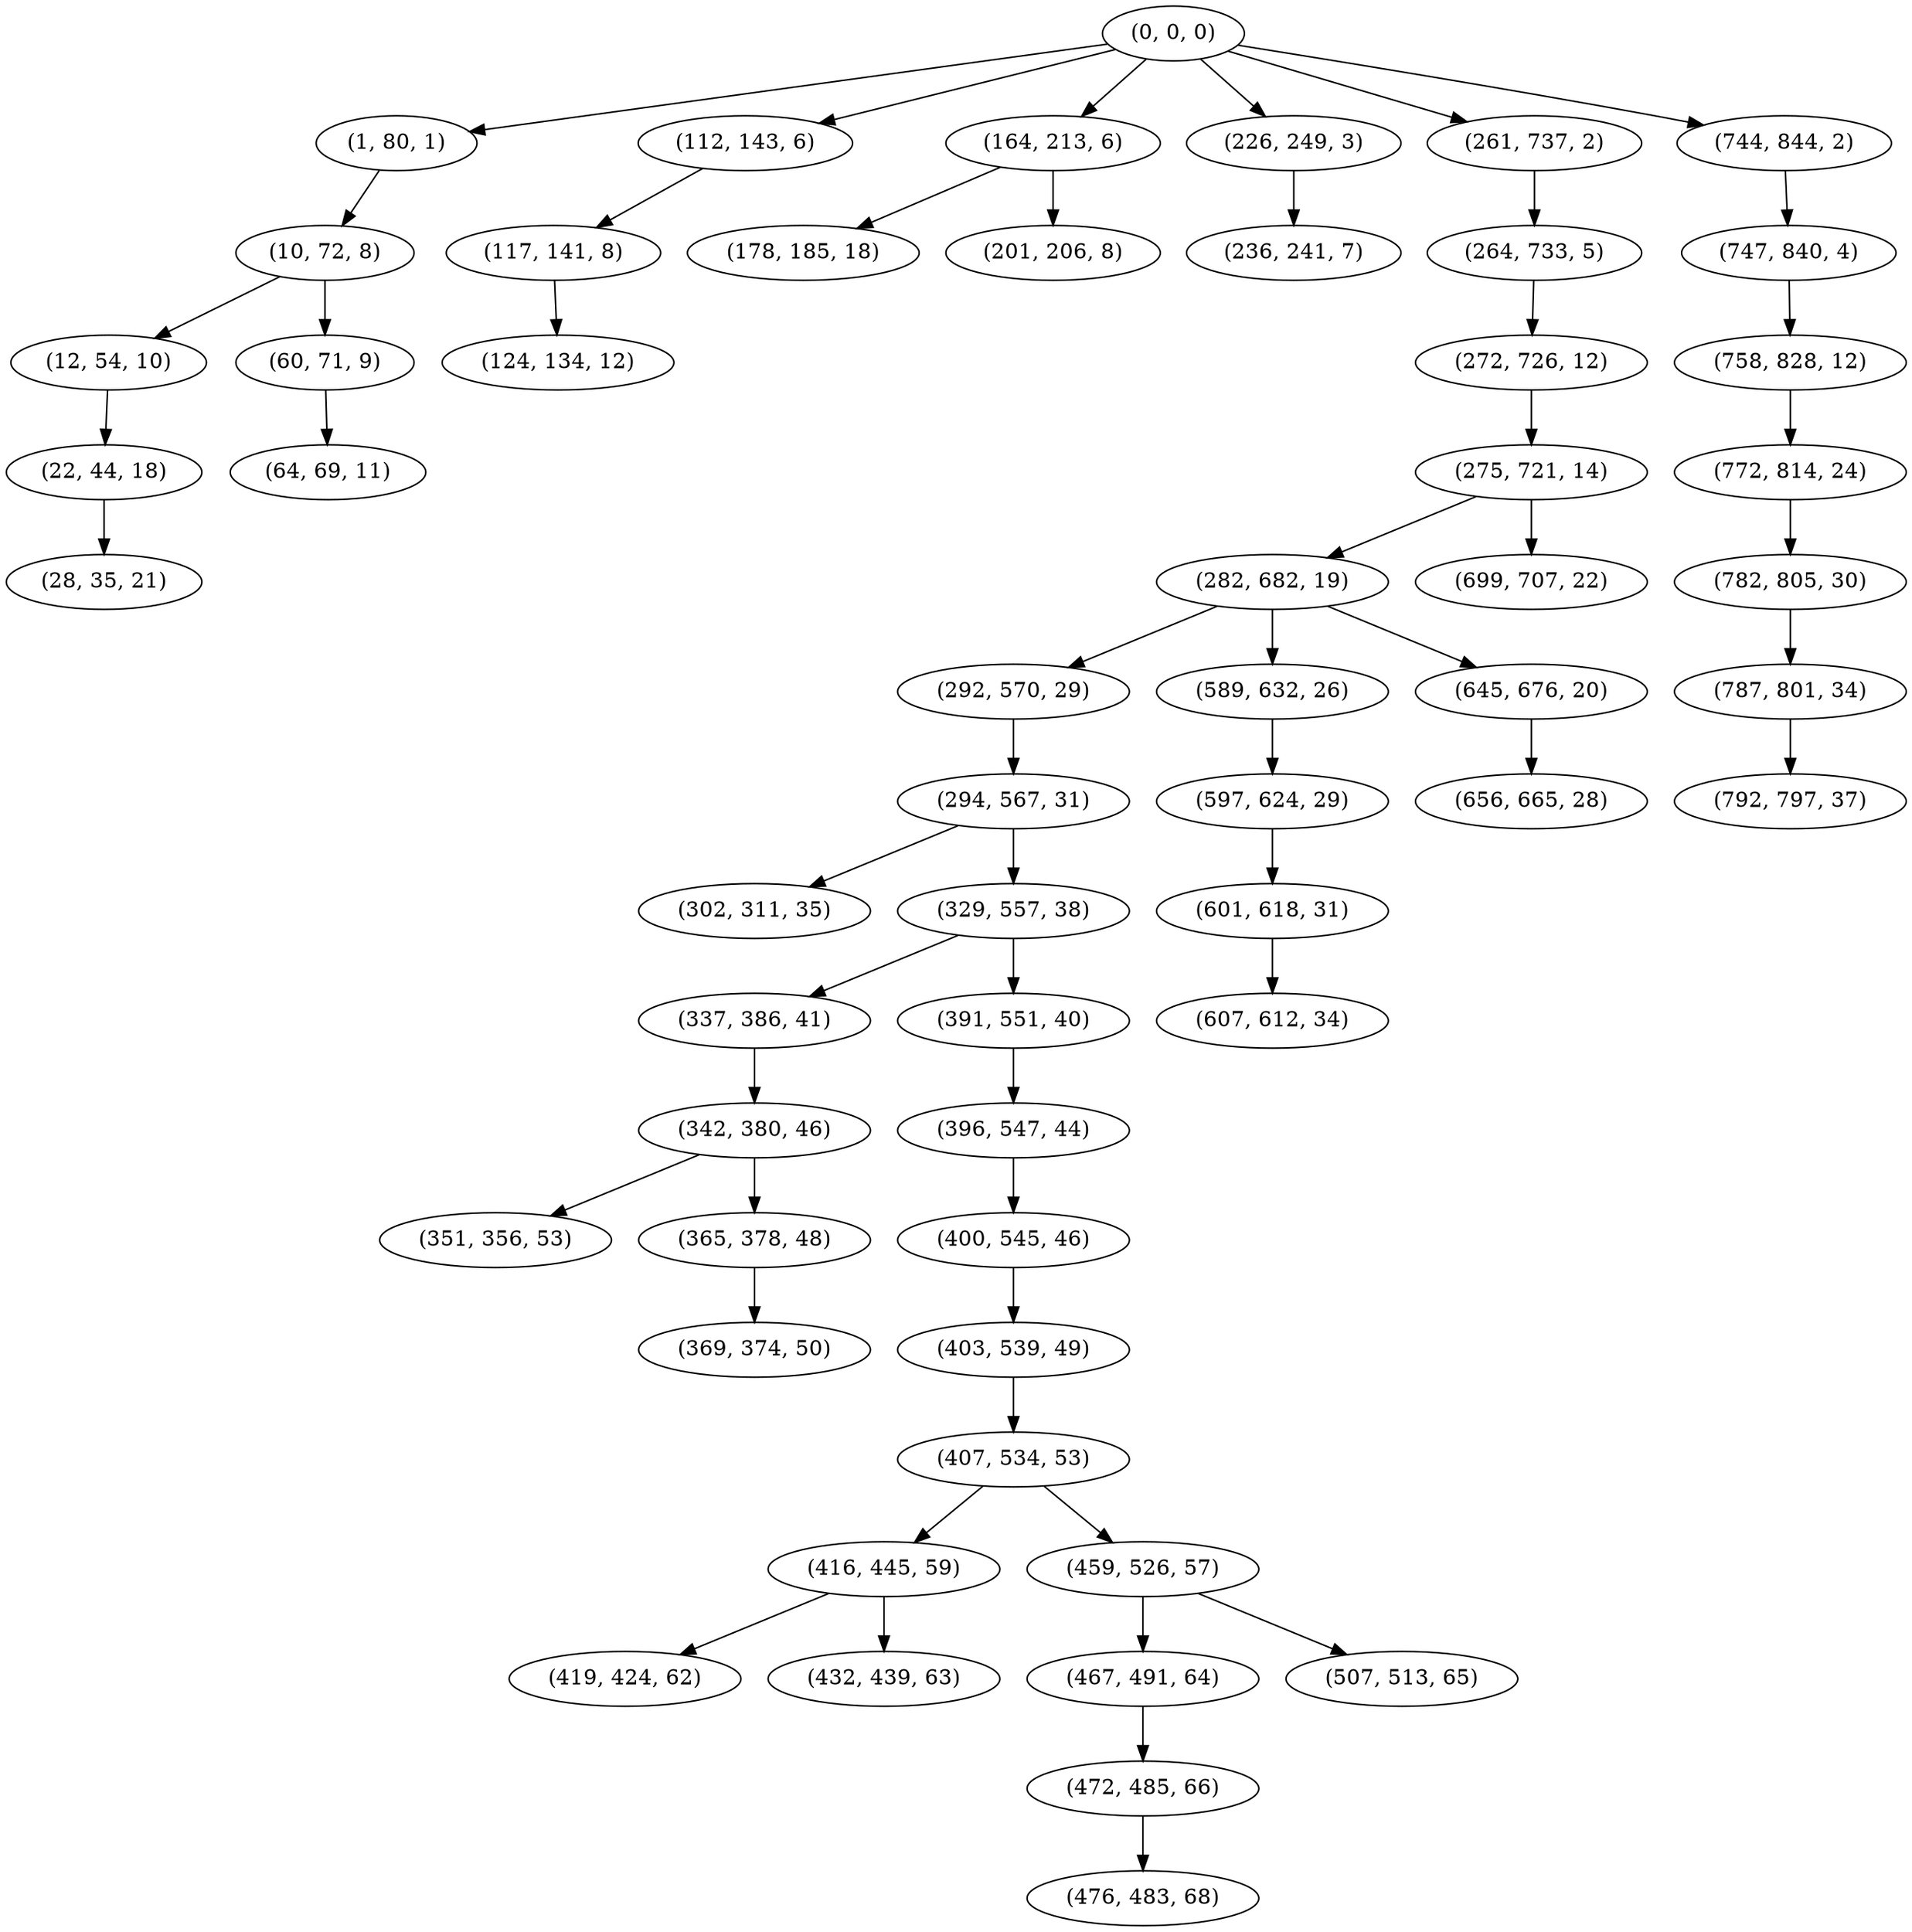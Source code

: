 digraph tree {
    "(0, 0, 0)";
    "(1, 80, 1)";
    "(10, 72, 8)";
    "(12, 54, 10)";
    "(22, 44, 18)";
    "(28, 35, 21)";
    "(60, 71, 9)";
    "(64, 69, 11)";
    "(112, 143, 6)";
    "(117, 141, 8)";
    "(124, 134, 12)";
    "(164, 213, 6)";
    "(178, 185, 18)";
    "(201, 206, 8)";
    "(226, 249, 3)";
    "(236, 241, 7)";
    "(261, 737, 2)";
    "(264, 733, 5)";
    "(272, 726, 12)";
    "(275, 721, 14)";
    "(282, 682, 19)";
    "(292, 570, 29)";
    "(294, 567, 31)";
    "(302, 311, 35)";
    "(329, 557, 38)";
    "(337, 386, 41)";
    "(342, 380, 46)";
    "(351, 356, 53)";
    "(365, 378, 48)";
    "(369, 374, 50)";
    "(391, 551, 40)";
    "(396, 547, 44)";
    "(400, 545, 46)";
    "(403, 539, 49)";
    "(407, 534, 53)";
    "(416, 445, 59)";
    "(419, 424, 62)";
    "(432, 439, 63)";
    "(459, 526, 57)";
    "(467, 491, 64)";
    "(472, 485, 66)";
    "(476, 483, 68)";
    "(507, 513, 65)";
    "(589, 632, 26)";
    "(597, 624, 29)";
    "(601, 618, 31)";
    "(607, 612, 34)";
    "(645, 676, 20)";
    "(656, 665, 28)";
    "(699, 707, 22)";
    "(744, 844, 2)";
    "(747, 840, 4)";
    "(758, 828, 12)";
    "(772, 814, 24)";
    "(782, 805, 30)";
    "(787, 801, 34)";
    "(792, 797, 37)";
    "(0, 0, 0)" -> "(1, 80, 1)";
    "(0, 0, 0)" -> "(112, 143, 6)";
    "(0, 0, 0)" -> "(164, 213, 6)";
    "(0, 0, 0)" -> "(226, 249, 3)";
    "(0, 0, 0)" -> "(261, 737, 2)";
    "(0, 0, 0)" -> "(744, 844, 2)";
    "(1, 80, 1)" -> "(10, 72, 8)";
    "(10, 72, 8)" -> "(12, 54, 10)";
    "(10, 72, 8)" -> "(60, 71, 9)";
    "(12, 54, 10)" -> "(22, 44, 18)";
    "(22, 44, 18)" -> "(28, 35, 21)";
    "(60, 71, 9)" -> "(64, 69, 11)";
    "(112, 143, 6)" -> "(117, 141, 8)";
    "(117, 141, 8)" -> "(124, 134, 12)";
    "(164, 213, 6)" -> "(178, 185, 18)";
    "(164, 213, 6)" -> "(201, 206, 8)";
    "(226, 249, 3)" -> "(236, 241, 7)";
    "(261, 737, 2)" -> "(264, 733, 5)";
    "(264, 733, 5)" -> "(272, 726, 12)";
    "(272, 726, 12)" -> "(275, 721, 14)";
    "(275, 721, 14)" -> "(282, 682, 19)";
    "(275, 721, 14)" -> "(699, 707, 22)";
    "(282, 682, 19)" -> "(292, 570, 29)";
    "(282, 682, 19)" -> "(589, 632, 26)";
    "(282, 682, 19)" -> "(645, 676, 20)";
    "(292, 570, 29)" -> "(294, 567, 31)";
    "(294, 567, 31)" -> "(302, 311, 35)";
    "(294, 567, 31)" -> "(329, 557, 38)";
    "(329, 557, 38)" -> "(337, 386, 41)";
    "(329, 557, 38)" -> "(391, 551, 40)";
    "(337, 386, 41)" -> "(342, 380, 46)";
    "(342, 380, 46)" -> "(351, 356, 53)";
    "(342, 380, 46)" -> "(365, 378, 48)";
    "(365, 378, 48)" -> "(369, 374, 50)";
    "(391, 551, 40)" -> "(396, 547, 44)";
    "(396, 547, 44)" -> "(400, 545, 46)";
    "(400, 545, 46)" -> "(403, 539, 49)";
    "(403, 539, 49)" -> "(407, 534, 53)";
    "(407, 534, 53)" -> "(416, 445, 59)";
    "(407, 534, 53)" -> "(459, 526, 57)";
    "(416, 445, 59)" -> "(419, 424, 62)";
    "(416, 445, 59)" -> "(432, 439, 63)";
    "(459, 526, 57)" -> "(467, 491, 64)";
    "(459, 526, 57)" -> "(507, 513, 65)";
    "(467, 491, 64)" -> "(472, 485, 66)";
    "(472, 485, 66)" -> "(476, 483, 68)";
    "(589, 632, 26)" -> "(597, 624, 29)";
    "(597, 624, 29)" -> "(601, 618, 31)";
    "(601, 618, 31)" -> "(607, 612, 34)";
    "(645, 676, 20)" -> "(656, 665, 28)";
    "(744, 844, 2)" -> "(747, 840, 4)";
    "(747, 840, 4)" -> "(758, 828, 12)";
    "(758, 828, 12)" -> "(772, 814, 24)";
    "(772, 814, 24)" -> "(782, 805, 30)";
    "(782, 805, 30)" -> "(787, 801, 34)";
    "(787, 801, 34)" -> "(792, 797, 37)";
}
